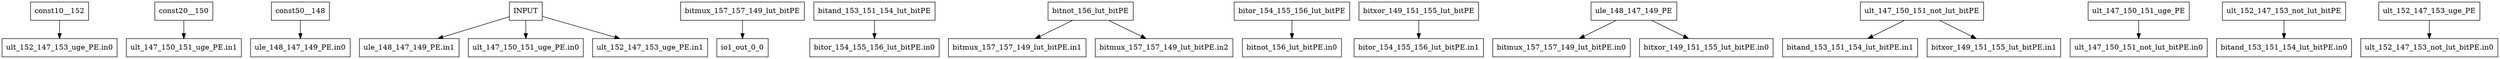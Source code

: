 digraph Diagram {
  node [shape=box]; # Comment
    "const10__152" -> "ult_152_147_153_uge_PE.in0";
    "const20__150" -> "ult_147_150_151_uge_PE.in1";
    "const50__148" -> "ule_148_147_149_PE.in0";
    "INPUT" -> "ule_148_147_149_PE.in1";
    "INPUT" -> "ult_147_150_151_uge_PE.in0";
    "INPUT" -> "ult_152_147_153_uge_PE.in1";
    "bitmux_157_157_149_lut_bitPE" -> "io1_out_0_0"; # lut_value 0xca
    "bitand_153_151_154_lut_bitPE" -> "bitor_154_155_156_lut_bitPE.in0"; # lut_value 0x88
    "bitnot_156_lut_bitPE" -> "bitmux_157_157_149_lut_bitPE.in1"; # lut_value 0x55
    "bitnot_156_lut_bitPE" -> "bitmux_157_157_149_lut_bitPE.in2"; # lut_value 0x55
    "bitor_154_155_156_lut_bitPE" -> "bitnot_156_lut_bitPE.in0"; # lut_value 0xee
    "bitxor_149_151_155_lut_bitPE" -> "bitor_154_155_156_lut_bitPE.in1"; # lut_value 0x66
    "ule_148_147_149_PE" -> "bitmux_157_157_149_lut_bitPE.in0"; # lut_value 0x00
    "ule_148_147_149_PE" -> "bitxor_149_151_155_lut_bitPE.in0"; # lut_value 0x00
    "ult_147_150_151_not_lut_bitPE" -> "bitand_153_151_154_lut_bitPE.in1"; # lut_value 0x55
    "ult_147_150_151_not_lut_bitPE" -> "bitxor_149_151_155_lut_bitPE.in1"; # lut_value 0x55
    "ult_147_150_151_uge_PE" -> "ult_147_150_151_not_lut_bitPE.in0"; # lut_value 0x00
    "ult_152_147_153_not_lut_bitPE" -> "bitand_153_151_154_lut_bitPE.in0"; # lut_value 0x55
    "ult_152_147_153_uge_PE" -> "ult_152_147_153_not_lut_bitPE.in0"; # lut_value 0x00
}
